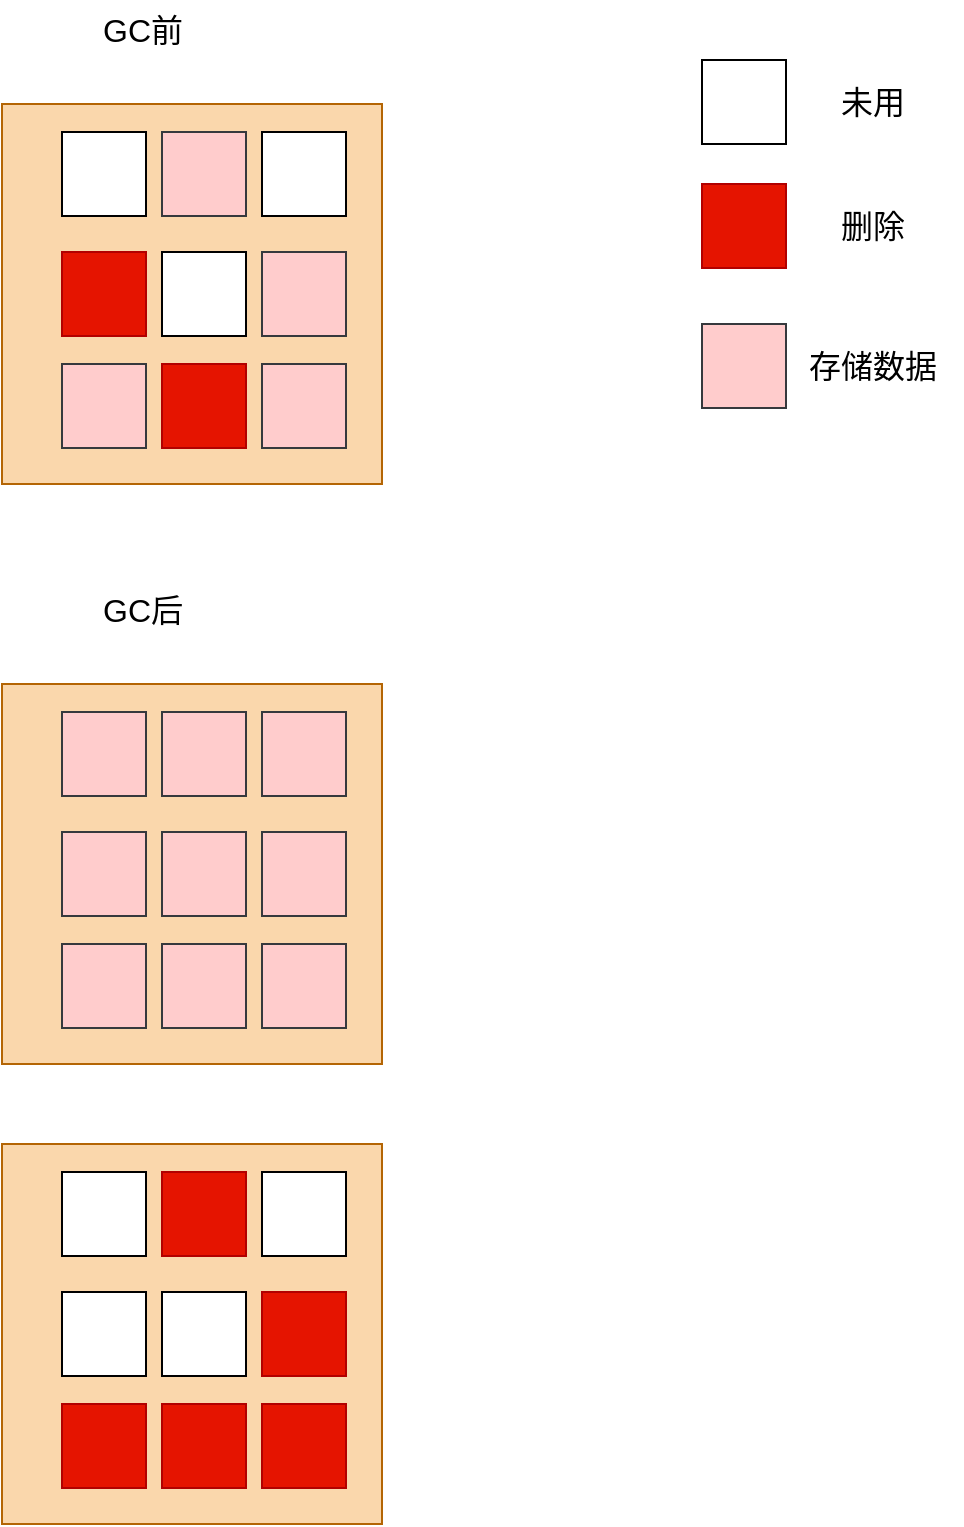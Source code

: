 <mxfile version="26.2.3">
  <diagram name="第 1 页" id="F9_qSjsPGPB7CKtSwl5K">
    <mxGraphModel dx="1428" dy="751" grid="1" gridSize="10" guides="1" tooltips="1" connect="1" arrows="1" fold="1" page="1" pageScale="1" pageWidth="827" pageHeight="1169" math="0" shadow="0">
      <root>
        <mxCell id="0" />
        <mxCell id="1" parent="0" />
        <mxCell id="dGZaan_xsMH4b8BEWvV6-1" value="" style="whiteSpace=wrap;html=1;aspect=fixed;fontSize=16;fillColor=#fad7ac;strokeColor=#b46504;" vertex="1" parent="1">
          <mxGeometry x="160" y="140" width="190" height="190" as="geometry" />
        </mxCell>
        <mxCell id="dGZaan_xsMH4b8BEWvV6-2" value="GC前" style="text;html=1;align=center;verticalAlign=middle;resizable=0;points=[];autosize=1;strokeColor=none;fillColor=none;fontSize=16;" vertex="1" parent="1">
          <mxGeometry x="200" y="88" width="60" height="30" as="geometry" />
        </mxCell>
        <mxCell id="dGZaan_xsMH4b8BEWvV6-3" value="" style="whiteSpace=wrap;html=1;aspect=fixed;fontSize=16;" vertex="1" parent="1">
          <mxGeometry x="510" y="118" width="42" height="42" as="geometry" />
        </mxCell>
        <mxCell id="dGZaan_xsMH4b8BEWvV6-4" value="未用" style="text;html=1;align=center;verticalAlign=middle;resizable=0;points=[];autosize=1;strokeColor=none;fillColor=none;fontSize=16;" vertex="1" parent="1">
          <mxGeometry x="565" y="124" width="60" height="30" as="geometry" />
        </mxCell>
        <mxCell id="dGZaan_xsMH4b8BEWvV6-5" value="" style="whiteSpace=wrap;html=1;aspect=fixed;fillColor=#e51400;fontColor=#ffffff;strokeColor=#B20000;fontSize=16;" vertex="1" parent="1">
          <mxGeometry x="510" y="180" width="42" height="42" as="geometry" />
        </mxCell>
        <mxCell id="dGZaan_xsMH4b8BEWvV6-6" value="" style="whiteSpace=wrap;html=1;aspect=fixed;fillColor=#ffcccc;strokeColor=#36393d;fontSize=16;" vertex="1" parent="1">
          <mxGeometry x="510" y="250" width="42" height="42" as="geometry" />
        </mxCell>
        <mxCell id="dGZaan_xsMH4b8BEWvV6-7" value="删除" style="text;html=1;align=center;verticalAlign=middle;resizable=0;points=[];autosize=1;strokeColor=none;fillColor=none;fontSize=16;" vertex="1" parent="1">
          <mxGeometry x="565" y="186" width="60" height="30" as="geometry" />
        </mxCell>
        <mxCell id="dGZaan_xsMH4b8BEWvV6-8" value="存储数据" style="text;html=1;align=center;verticalAlign=middle;resizable=0;points=[];autosize=1;strokeColor=none;fillColor=none;fontSize=16;" vertex="1" parent="1">
          <mxGeometry x="550" y="256" width="90" height="30" as="geometry" />
        </mxCell>
        <mxCell id="dGZaan_xsMH4b8BEWvV6-9" value="" style="whiteSpace=wrap;html=1;aspect=fixed;fontSize=16;" vertex="1" parent="1">
          <mxGeometry x="190" y="154" width="42" height="42" as="geometry" />
        </mxCell>
        <mxCell id="dGZaan_xsMH4b8BEWvV6-10" value="" style="whiteSpace=wrap;html=1;aspect=fixed;fillColor=#ffcccc;strokeColor=#36393d;fontSize=16;" vertex="1" parent="1">
          <mxGeometry x="240" y="154" width="42" height="42" as="geometry" />
        </mxCell>
        <mxCell id="dGZaan_xsMH4b8BEWvV6-11" value="" style="whiteSpace=wrap;html=1;aspect=fixed;fontSize=16;" vertex="1" parent="1">
          <mxGeometry x="290" y="154" width="42" height="42" as="geometry" />
        </mxCell>
        <mxCell id="dGZaan_xsMH4b8BEWvV6-12" value="" style="whiteSpace=wrap;html=1;aspect=fixed;fillColor=#e51400;fontColor=#ffffff;strokeColor=#B20000;fontSize=16;" vertex="1" parent="1">
          <mxGeometry x="190" y="214" width="42" height="42" as="geometry" />
        </mxCell>
        <mxCell id="dGZaan_xsMH4b8BEWvV6-13" value="" style="whiteSpace=wrap;html=1;aspect=fixed;fontSize=16;" vertex="1" parent="1">
          <mxGeometry x="240" y="214" width="42" height="42" as="geometry" />
        </mxCell>
        <mxCell id="dGZaan_xsMH4b8BEWvV6-14" value="" style="whiteSpace=wrap;html=1;aspect=fixed;fillColor=#ffcccc;strokeColor=#36393d;fontSize=16;" vertex="1" parent="1">
          <mxGeometry x="290" y="214" width="42" height="42" as="geometry" />
        </mxCell>
        <mxCell id="dGZaan_xsMH4b8BEWvV6-15" value="" style="whiteSpace=wrap;html=1;aspect=fixed;fillColor=#ffcccc;strokeColor=#36393d;fontSize=16;" vertex="1" parent="1">
          <mxGeometry x="290" y="270" width="42" height="42" as="geometry" />
        </mxCell>
        <mxCell id="dGZaan_xsMH4b8BEWvV6-16" value="" style="whiteSpace=wrap;html=1;aspect=fixed;fillColor=#ffcccc;strokeColor=#36393d;fontSize=16;" vertex="1" parent="1">
          <mxGeometry x="190" y="270" width="42" height="42" as="geometry" />
        </mxCell>
        <mxCell id="dGZaan_xsMH4b8BEWvV6-18" value="" style="whiteSpace=wrap;html=1;aspect=fixed;fillColor=#e51400;fontColor=#ffffff;strokeColor=#B20000;fontSize=16;" vertex="1" parent="1">
          <mxGeometry x="240" y="270" width="42" height="42" as="geometry" />
        </mxCell>
        <mxCell id="dGZaan_xsMH4b8BEWvV6-19" value="GC后" style="text;html=1;align=center;verticalAlign=middle;resizable=0;points=[];autosize=1;strokeColor=none;fillColor=none;fontSize=16;" vertex="1" parent="1">
          <mxGeometry x="200" y="378" width="60" height="30" as="geometry" />
        </mxCell>
        <mxCell id="dGZaan_xsMH4b8BEWvV6-20" value="" style="whiteSpace=wrap;html=1;aspect=fixed;fontSize=16;fillColor=#fad7ac;strokeColor=#b46504;" vertex="1" parent="1">
          <mxGeometry x="160" y="430" width="190" height="190" as="geometry" />
        </mxCell>
        <mxCell id="dGZaan_xsMH4b8BEWvV6-21" value="" style="whiteSpace=wrap;html=1;aspect=fixed;fillColor=#ffcccc;strokeColor=#36393d;fontSize=16;" vertex="1" parent="1">
          <mxGeometry x="190" y="444" width="42" height="42" as="geometry" />
        </mxCell>
        <mxCell id="dGZaan_xsMH4b8BEWvV6-22" value="" style="whiteSpace=wrap;html=1;aspect=fixed;fillColor=#ffcccc;strokeColor=#36393d;fontSize=16;" vertex="1" parent="1">
          <mxGeometry x="240" y="444" width="42" height="42" as="geometry" />
        </mxCell>
        <mxCell id="dGZaan_xsMH4b8BEWvV6-23" value="" style="whiteSpace=wrap;html=1;aspect=fixed;fillColor=#ffcccc;strokeColor=#36393d;fontSize=16;" vertex="1" parent="1">
          <mxGeometry x="290" y="444" width="42" height="42" as="geometry" />
        </mxCell>
        <mxCell id="dGZaan_xsMH4b8BEWvV6-24" value="" style="whiteSpace=wrap;html=1;aspect=fixed;fillColor=#ffcccc;strokeColor=#36393d;fontSize=16;" vertex="1" parent="1">
          <mxGeometry x="190" y="504" width="42" height="42" as="geometry" />
        </mxCell>
        <mxCell id="dGZaan_xsMH4b8BEWvV6-25" value="" style="whiteSpace=wrap;html=1;aspect=fixed;fillColor=#ffcccc;strokeColor=#36393d;fontSize=16;" vertex="1" parent="1">
          <mxGeometry x="240" y="504" width="42" height="42" as="geometry" />
        </mxCell>
        <mxCell id="dGZaan_xsMH4b8BEWvV6-26" value="" style="whiteSpace=wrap;html=1;aspect=fixed;fillColor=#ffcccc;strokeColor=#36393d;fontSize=16;" vertex="1" parent="1">
          <mxGeometry x="290" y="504" width="42" height="42" as="geometry" />
        </mxCell>
        <mxCell id="dGZaan_xsMH4b8BEWvV6-27" value="" style="whiteSpace=wrap;html=1;aspect=fixed;fillColor=#ffcccc;strokeColor=#36393d;fontSize=16;" vertex="1" parent="1">
          <mxGeometry x="290" y="560" width="42" height="42" as="geometry" />
        </mxCell>
        <mxCell id="dGZaan_xsMH4b8BEWvV6-28" value="" style="whiteSpace=wrap;html=1;aspect=fixed;fillColor=#ffcccc;strokeColor=#36393d;fontSize=16;" vertex="1" parent="1">
          <mxGeometry x="190" y="560" width="42" height="42" as="geometry" />
        </mxCell>
        <mxCell id="dGZaan_xsMH4b8BEWvV6-29" value="" style="whiteSpace=wrap;html=1;aspect=fixed;fillColor=#ffcccc;strokeColor=#36393d;fontSize=16;" vertex="1" parent="1">
          <mxGeometry x="240" y="560" width="42" height="42" as="geometry" />
        </mxCell>
        <mxCell id="dGZaan_xsMH4b8BEWvV6-30" value="" style="whiteSpace=wrap;html=1;aspect=fixed;fontSize=16;fillColor=#fad7ac;strokeColor=#b46504;" vertex="1" parent="1">
          <mxGeometry x="160" y="660" width="190" height="190" as="geometry" />
        </mxCell>
        <mxCell id="dGZaan_xsMH4b8BEWvV6-31" value="" style="whiteSpace=wrap;html=1;aspect=fixed;fontSize=16;" vertex="1" parent="1">
          <mxGeometry x="190" y="674" width="42" height="42" as="geometry" />
        </mxCell>
        <mxCell id="dGZaan_xsMH4b8BEWvV6-32" value="" style="whiteSpace=wrap;html=1;aspect=fixed;fillColor=#e51400;strokeColor=#B20000;fontColor=#ffffff;fontSize=16;" vertex="1" parent="1">
          <mxGeometry x="240" y="674" width="42" height="42" as="geometry" />
        </mxCell>
        <mxCell id="dGZaan_xsMH4b8BEWvV6-33" value="" style="whiteSpace=wrap;html=1;aspect=fixed;fontSize=16;" vertex="1" parent="1">
          <mxGeometry x="290" y="674" width="42" height="42" as="geometry" />
        </mxCell>
        <mxCell id="dGZaan_xsMH4b8BEWvV6-34" value="" style="whiteSpace=wrap;html=1;aspect=fixed;fontSize=16;" vertex="1" parent="1">
          <mxGeometry x="190" y="734" width="42" height="42" as="geometry" />
        </mxCell>
        <mxCell id="dGZaan_xsMH4b8BEWvV6-35" value="" style="whiteSpace=wrap;html=1;aspect=fixed;fontSize=16;" vertex="1" parent="1">
          <mxGeometry x="240" y="734" width="42" height="42" as="geometry" />
        </mxCell>
        <mxCell id="dGZaan_xsMH4b8BEWvV6-36" value="" style="whiteSpace=wrap;html=1;aspect=fixed;fillColor=#e51400;strokeColor=#B20000;fontColor=#ffffff;fontSize=16;" vertex="1" parent="1">
          <mxGeometry x="290" y="734" width="42" height="42" as="geometry" />
        </mxCell>
        <mxCell id="dGZaan_xsMH4b8BEWvV6-37" value="" style="whiteSpace=wrap;html=1;aspect=fixed;fillColor=#e51400;strokeColor=#B20000;fontColor=#ffffff;fontSize=16;" vertex="1" parent="1">
          <mxGeometry x="290" y="790" width="42" height="42" as="geometry" />
        </mxCell>
        <mxCell id="dGZaan_xsMH4b8BEWvV6-38" value="" style="whiteSpace=wrap;html=1;aspect=fixed;fillColor=#e51400;strokeColor=#B20000;fontColor=#ffffff;fontSize=16;" vertex="1" parent="1">
          <mxGeometry x="190" y="790" width="42" height="42" as="geometry" />
        </mxCell>
        <mxCell id="dGZaan_xsMH4b8BEWvV6-39" value="" style="whiteSpace=wrap;html=1;aspect=fixed;fillColor=#e51400;fontColor=#ffffff;strokeColor=#B20000;fontSize=16;" vertex="1" parent="1">
          <mxGeometry x="240" y="790" width="42" height="42" as="geometry" />
        </mxCell>
      </root>
    </mxGraphModel>
  </diagram>
</mxfile>
